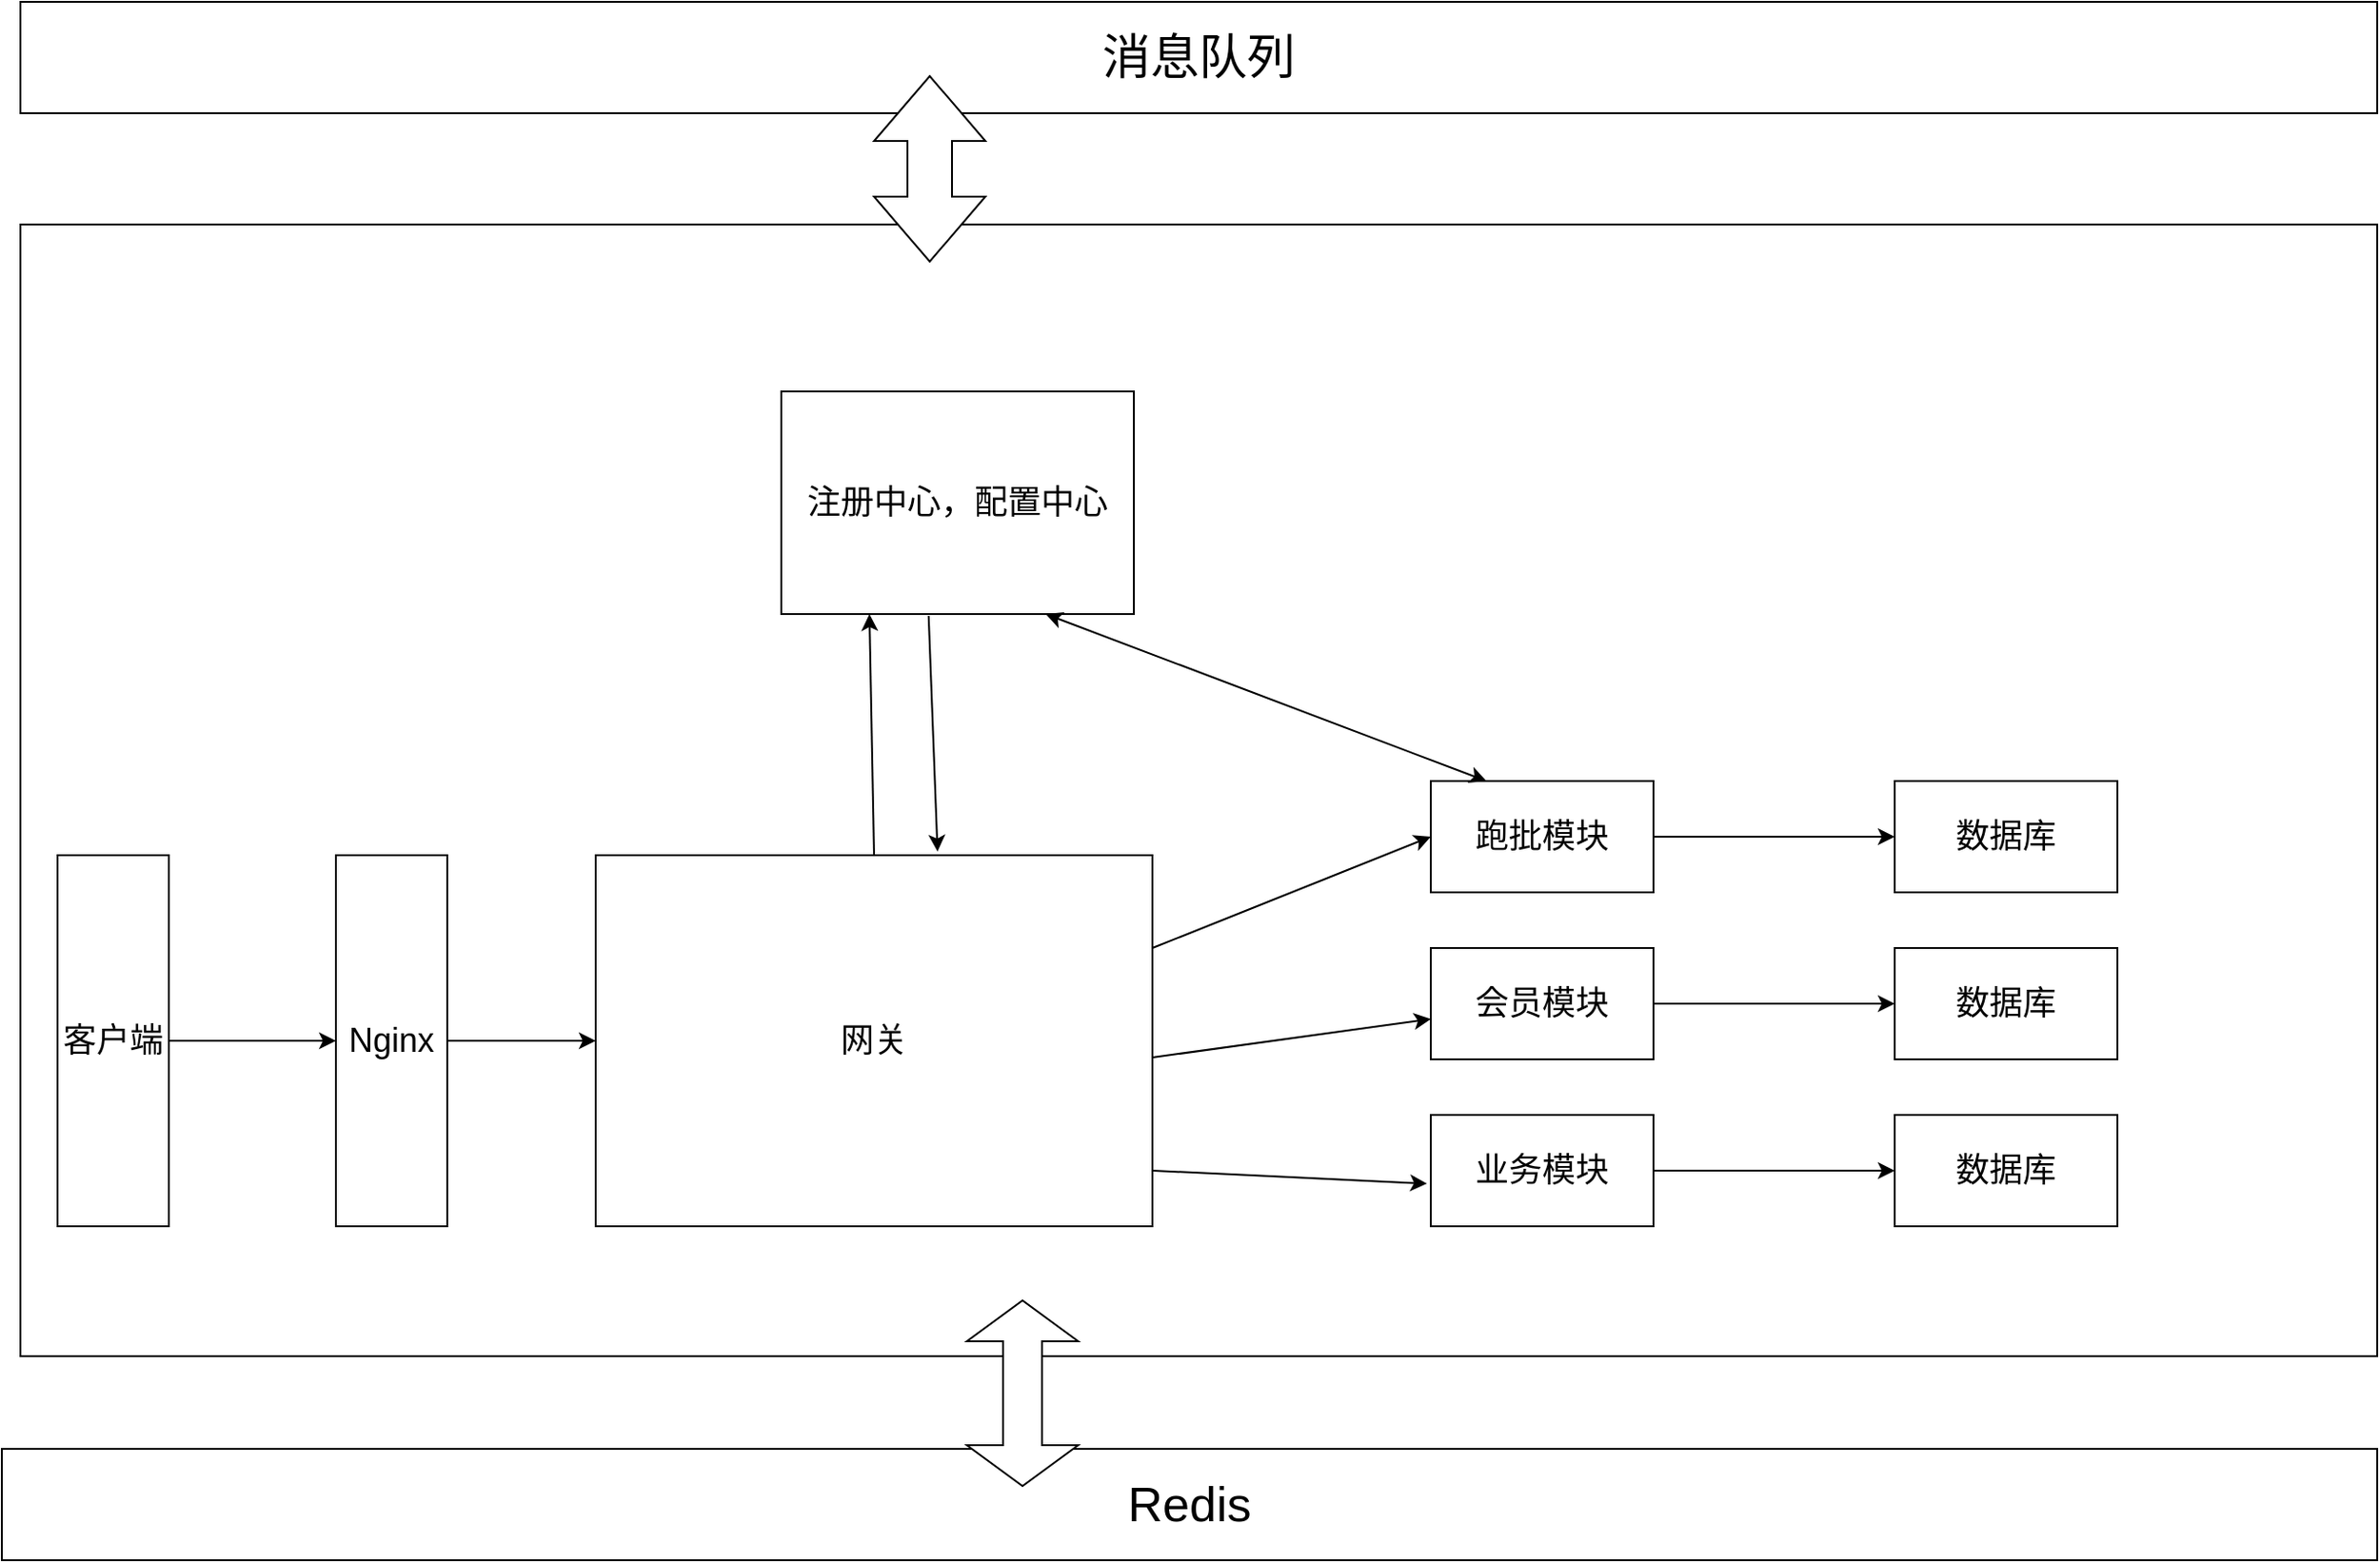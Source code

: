 <mxfile version="22.1.3" type="github">
  <diagram name="第 1 页" id="Y27yjv-khRq0Be3qKuFT">
    <mxGraphModel dx="2049" dy="1129" grid="1" gridSize="10" guides="1" tooltips="1" connect="1" arrows="1" fold="1" page="1" pageScale="1" pageWidth="3300" pageHeight="4681" math="0" shadow="0">
      <root>
        <mxCell id="0" />
        <mxCell id="1" parent="0" />
        <mxCell id="4OognJR8gr3WCAeyfZyT-52" value="" style="rounded=0;whiteSpace=wrap;html=1;" vertex="1" parent="1">
          <mxGeometry x="130" y="210" width="1270" height="610" as="geometry" />
        </mxCell>
        <mxCell id="4OognJR8gr3WCAeyfZyT-4" value="&lt;font style=&quot;font-size: 18px;&quot;&gt;客户端&lt;/font&gt;" style="rounded=0;whiteSpace=wrap;html=1;direction=south;" vertex="1" parent="1">
          <mxGeometry x="150" y="550" width="60" height="200" as="geometry" />
        </mxCell>
        <mxCell id="4OognJR8gr3WCAeyfZyT-5" value="" style="endArrow=classic;html=1;rounded=0;" edge="1" parent="1" source="4OognJR8gr3WCAeyfZyT-4" target="4OognJR8gr3WCAeyfZyT-6">
          <mxGeometry width="50" height="50" relative="1" as="geometry">
            <mxPoint x="450" y="660" as="sourcePoint" />
            <mxPoint x="290" y="645" as="targetPoint" />
          </mxGeometry>
        </mxCell>
        <mxCell id="4OognJR8gr3WCAeyfZyT-6" value="&lt;font style=&quot;font-size: 18px;&quot;&gt;Nginx&lt;/font&gt;" style="rounded=0;whiteSpace=wrap;html=1;direction=south;" vertex="1" parent="1">
          <mxGeometry x="300" y="550" width="60" height="200" as="geometry" />
        </mxCell>
        <mxCell id="4OognJR8gr3WCAeyfZyT-8" value="" style="endArrow=classic;html=1;rounded=0;exitX=0.5;exitY=0;exitDx=0;exitDy=0;" edge="1" parent="1" source="4OognJR8gr3WCAeyfZyT-6">
          <mxGeometry width="50" height="50" relative="1" as="geometry">
            <mxPoint x="490" y="700" as="sourcePoint" />
            <mxPoint x="440" y="650" as="targetPoint" />
          </mxGeometry>
        </mxCell>
        <mxCell id="4OognJR8gr3WCAeyfZyT-9" value="&lt;font style=&quot;font-size: 18px;&quot;&gt;网关&lt;/font&gt;" style="rounded=0;whiteSpace=wrap;html=1;direction=south;" vertex="1" parent="1">
          <mxGeometry x="440" y="550" width="300" height="200" as="geometry" />
        </mxCell>
        <mxCell id="4OognJR8gr3WCAeyfZyT-13" value="&lt;font style=&quot;font-size: 18px;&quot;&gt;跑批模块&lt;/font&gt;" style="rounded=0;whiteSpace=wrap;html=1;" vertex="1" parent="1">
          <mxGeometry x="890" y="510" width="120" height="60" as="geometry" />
        </mxCell>
        <mxCell id="4OognJR8gr3WCAeyfZyT-14" value="&lt;font style=&quot;font-size: 18px;&quot;&gt;会员模块&lt;/font&gt;" style="rounded=0;whiteSpace=wrap;html=1;" vertex="1" parent="1">
          <mxGeometry x="890" y="600" width="120" height="60" as="geometry" />
        </mxCell>
        <mxCell id="4OognJR8gr3WCAeyfZyT-15" value="&lt;font style=&quot;font-size: 18px;&quot;&gt;业务模块&lt;/font&gt;" style="rounded=0;whiteSpace=wrap;html=1;" vertex="1" parent="1">
          <mxGeometry x="890" y="690" width="120" height="60" as="geometry" />
        </mxCell>
        <mxCell id="4OognJR8gr3WCAeyfZyT-37" value="" style="endArrow=classic;html=1;rounded=0;exitX=1;exitY=0.5;exitDx=0;exitDy=0;" edge="1" parent="1" source="4OognJR8gr3WCAeyfZyT-13">
          <mxGeometry width="50" height="50" relative="1" as="geometry">
            <mxPoint x="840" y="600" as="sourcePoint" />
            <mxPoint x="1140" y="540" as="targetPoint" />
          </mxGeometry>
        </mxCell>
        <mxCell id="4OognJR8gr3WCAeyfZyT-38" value="&lt;font style=&quot;font-size: 18px;&quot;&gt;数据库&lt;/font&gt;" style="rounded=0;whiteSpace=wrap;html=1;" vertex="1" parent="1">
          <mxGeometry x="1140" y="510" width="120" height="60" as="geometry" />
        </mxCell>
        <mxCell id="4OognJR8gr3WCAeyfZyT-39" value="&lt;font style=&quot;font-size: 18px;&quot;&gt;数据库&lt;/font&gt;" style="rounded=0;whiteSpace=wrap;html=1;" vertex="1" parent="1">
          <mxGeometry x="1140" y="600" width="120" height="60" as="geometry" />
        </mxCell>
        <mxCell id="4OognJR8gr3WCAeyfZyT-40" value="&lt;font style=&quot;font-size: 18px;&quot;&gt;数据库&lt;/font&gt;" style="rounded=0;whiteSpace=wrap;html=1;" vertex="1" parent="1">
          <mxGeometry x="1140" y="690" width="120" height="60" as="geometry" />
        </mxCell>
        <mxCell id="4OognJR8gr3WCAeyfZyT-41" value="" style="endArrow=classic;html=1;rounded=0;entryX=0;entryY=0.5;entryDx=0;entryDy=0;exitX=1;exitY=0.5;exitDx=0;exitDy=0;" edge="1" parent="1" source="4OognJR8gr3WCAeyfZyT-14" target="4OognJR8gr3WCAeyfZyT-39">
          <mxGeometry width="50" height="50" relative="1" as="geometry">
            <mxPoint x="840" y="600" as="sourcePoint" />
            <mxPoint x="890" y="550" as="targetPoint" />
          </mxGeometry>
        </mxCell>
        <mxCell id="4OognJR8gr3WCAeyfZyT-42" value="" style="endArrow=classic;html=1;rounded=0;entryX=0;entryY=0.5;entryDx=0;entryDy=0;exitX=1;exitY=0.5;exitDx=0;exitDy=0;" edge="1" parent="1" source="4OognJR8gr3WCAeyfZyT-15" target="4OognJR8gr3WCAeyfZyT-40">
          <mxGeometry width="50" height="50" relative="1" as="geometry">
            <mxPoint x="840" y="600" as="sourcePoint" />
            <mxPoint x="890" y="550" as="targetPoint" />
          </mxGeometry>
        </mxCell>
        <mxCell id="4OognJR8gr3WCAeyfZyT-43" value="&lt;font style=&quot;font-size: 18px;&quot;&gt;注册中心，配置中心&lt;/font&gt;" style="rounded=0;whiteSpace=wrap;html=1;" vertex="1" parent="1">
          <mxGeometry x="540" y="300" width="190" height="120" as="geometry" />
        </mxCell>
        <mxCell id="4OognJR8gr3WCAeyfZyT-45" value="" style="endArrow=classic;html=1;rounded=0;exitX=0;exitY=0.5;exitDx=0;exitDy=0;entryX=0.25;entryY=1;entryDx=0;entryDy=0;" edge="1" parent="1" source="4OognJR8gr3WCAeyfZyT-9" target="4OognJR8gr3WCAeyfZyT-43">
          <mxGeometry width="50" height="50" relative="1" as="geometry">
            <mxPoint x="630" y="610" as="sourcePoint" />
            <mxPoint x="680" y="560" as="targetPoint" />
          </mxGeometry>
        </mxCell>
        <mxCell id="4OognJR8gr3WCAeyfZyT-46" value="" style="endArrow=classic;html=1;rounded=0;exitX=0.418;exitY=1.008;exitDx=0;exitDy=0;exitPerimeter=0;entryX=-0.01;entryY=0.386;entryDx=0;entryDy=0;entryPerimeter=0;" edge="1" parent="1" source="4OognJR8gr3WCAeyfZyT-43" target="4OognJR8gr3WCAeyfZyT-9">
          <mxGeometry width="50" height="50" relative="1" as="geometry">
            <mxPoint x="630" y="610" as="sourcePoint" />
            <mxPoint x="680" y="560" as="targetPoint" />
          </mxGeometry>
        </mxCell>
        <mxCell id="4OognJR8gr3WCAeyfZyT-47" value="" style="endArrow=classic;html=1;rounded=0;exitX=0.25;exitY=0;exitDx=0;exitDy=0;entryX=0;entryY=0.5;entryDx=0;entryDy=0;" edge="1" parent="1" source="4OognJR8gr3WCAeyfZyT-9" target="4OognJR8gr3WCAeyfZyT-13">
          <mxGeometry width="50" height="50" relative="1" as="geometry">
            <mxPoint x="630" y="610" as="sourcePoint" />
            <mxPoint x="680" y="560" as="targetPoint" />
          </mxGeometry>
        </mxCell>
        <mxCell id="4OognJR8gr3WCAeyfZyT-48" value="" style="endArrow=classic;html=1;rounded=0;exitX=0.545;exitY=0;exitDx=0;exitDy=0;exitPerimeter=0;" edge="1" parent="1" source="4OognJR8gr3WCAeyfZyT-9" target="4OognJR8gr3WCAeyfZyT-14">
          <mxGeometry width="50" height="50" relative="1" as="geometry">
            <mxPoint x="630" y="610" as="sourcePoint" />
            <mxPoint x="680" y="560" as="targetPoint" />
          </mxGeometry>
        </mxCell>
        <mxCell id="4OognJR8gr3WCAeyfZyT-49" value="" style="endArrow=classic;html=1;rounded=0;exitX=0.85;exitY=0;exitDx=0;exitDy=0;exitPerimeter=0;entryX=-0.017;entryY=0.617;entryDx=0;entryDy=0;entryPerimeter=0;" edge="1" parent="1" source="4OognJR8gr3WCAeyfZyT-9" target="4OognJR8gr3WCAeyfZyT-15">
          <mxGeometry width="50" height="50" relative="1" as="geometry">
            <mxPoint x="630" y="610" as="sourcePoint" />
            <mxPoint x="680" y="560" as="targetPoint" />
          </mxGeometry>
        </mxCell>
        <mxCell id="4OognJR8gr3WCAeyfZyT-50" value="" style="endArrow=classic;startArrow=classic;html=1;rounded=0;entryX=0.25;entryY=0;entryDx=0;entryDy=0;exitX=0.75;exitY=1;exitDx=0;exitDy=0;" edge="1" parent="1" source="4OognJR8gr3WCAeyfZyT-43" target="4OognJR8gr3WCAeyfZyT-13">
          <mxGeometry width="50" height="50" relative="1" as="geometry">
            <mxPoint x="630" y="550" as="sourcePoint" />
            <mxPoint x="680" y="500" as="targetPoint" />
          </mxGeometry>
        </mxCell>
        <mxCell id="4OognJR8gr3WCAeyfZyT-51" value="&lt;font style=&quot;font-size: 26px;&quot;&gt;Redis&lt;/font&gt;" style="rounded=0;whiteSpace=wrap;html=1;" vertex="1" parent="1">
          <mxGeometry x="120" y="870" width="1280" height="60" as="geometry" />
        </mxCell>
        <mxCell id="4OognJR8gr3WCAeyfZyT-53" value="&lt;font style=&quot;font-size: 26px;&quot;&gt;消息队列&lt;/font&gt;" style="rounded=0;whiteSpace=wrap;html=1;" vertex="1" parent="1">
          <mxGeometry x="130" y="90" width="1270" height="60" as="geometry" />
        </mxCell>
        <mxCell id="4OognJR8gr3WCAeyfZyT-54" value="" style="html=1;shadow=0;dashed=0;align=center;verticalAlign=middle;shape=mxgraph.arrows2.twoWayArrow;dy=0.65;dx=22;direction=south;" vertex="1" parent="1">
          <mxGeometry x="640" y="790" width="60" height="100" as="geometry" />
        </mxCell>
        <mxCell id="4OognJR8gr3WCAeyfZyT-55" value="" style="html=1;shadow=0;dashed=0;align=center;verticalAlign=middle;shape=mxgraph.arrows2.twoWayArrow;dy=0.6;dx=35;direction=south;" vertex="1" parent="1">
          <mxGeometry x="590" y="130" width="60" height="100" as="geometry" />
        </mxCell>
      </root>
    </mxGraphModel>
  </diagram>
</mxfile>

